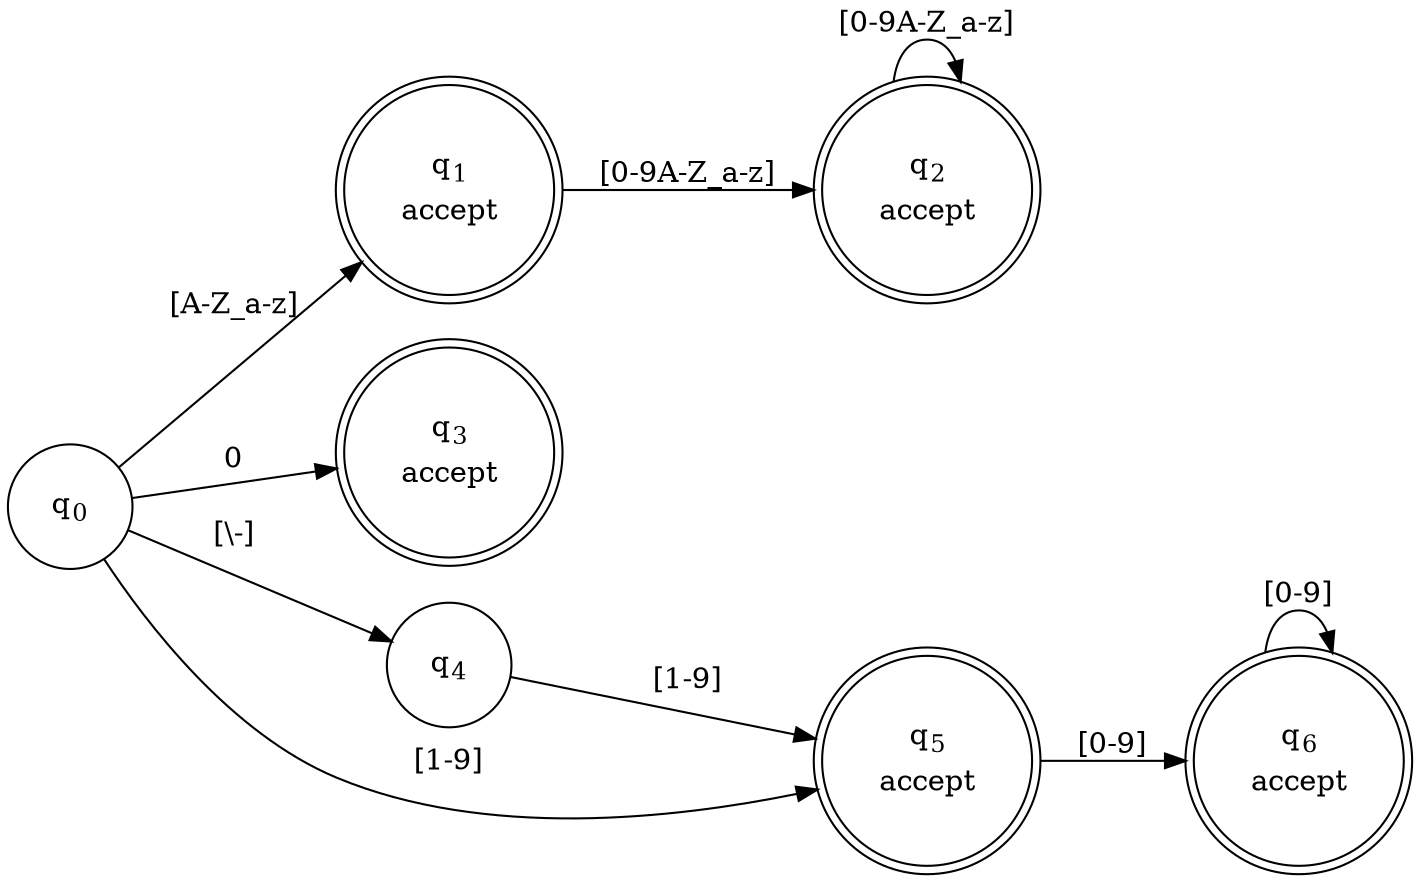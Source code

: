 digraph FA {
rankdir=LR
node [shape=circle]
q0->q1 [label="[A-Z_a-z]"]
q0->q3 [label="0"]
q0->q4 [label="[\\-]"]
q0->q5 [label="[1-9]"]
q1->q2 [label="[0-9A-Z_a-z]"]
q2->q2 [label="[0-9A-Z_a-z]"]
q4->q5 [label="[1-9]"]
q5->q6 [label="[0-9]"]
q6->q6 [label="[0-9]"]
q0 [label=<<TABLE BORDER="0"><TR><TD>q<SUB>0</SUB></TD></TR></TABLE>>]
q1 [label=<<TABLE BORDER="0"><TR><TD>q<SUB>1</SUB></TD></TR><TR><TD>accept</TD></TR></TABLE>>,shape=doublecircle]
q2 [label=<<TABLE BORDER="0"><TR><TD>q<SUB>2</SUB></TD></TR><TR><TD>accept</TD></TR></TABLE>>,shape=doublecircle]
q3 [label=<<TABLE BORDER="0"><TR><TD>q<SUB>3</SUB></TD></TR><TR><TD>accept</TD></TR></TABLE>>,shape=doublecircle]
q4 [label=<<TABLE BORDER="0"><TR><TD>q<SUB>4</SUB></TD></TR></TABLE>>]
q5 [label=<<TABLE BORDER="0"><TR><TD>q<SUB>5</SUB></TD></TR><TR><TD>accept</TD></TR></TABLE>>,shape=doublecircle]
q6 [label=<<TABLE BORDER="0"><TR><TD>q<SUB>6</SUB></TD></TR><TR><TD>accept</TD></TR></TABLE>>,shape=doublecircle]
q1,q2,q3,q5,q6,q1,q2,q3,q5,q6 [shape=doublecircle]
}
